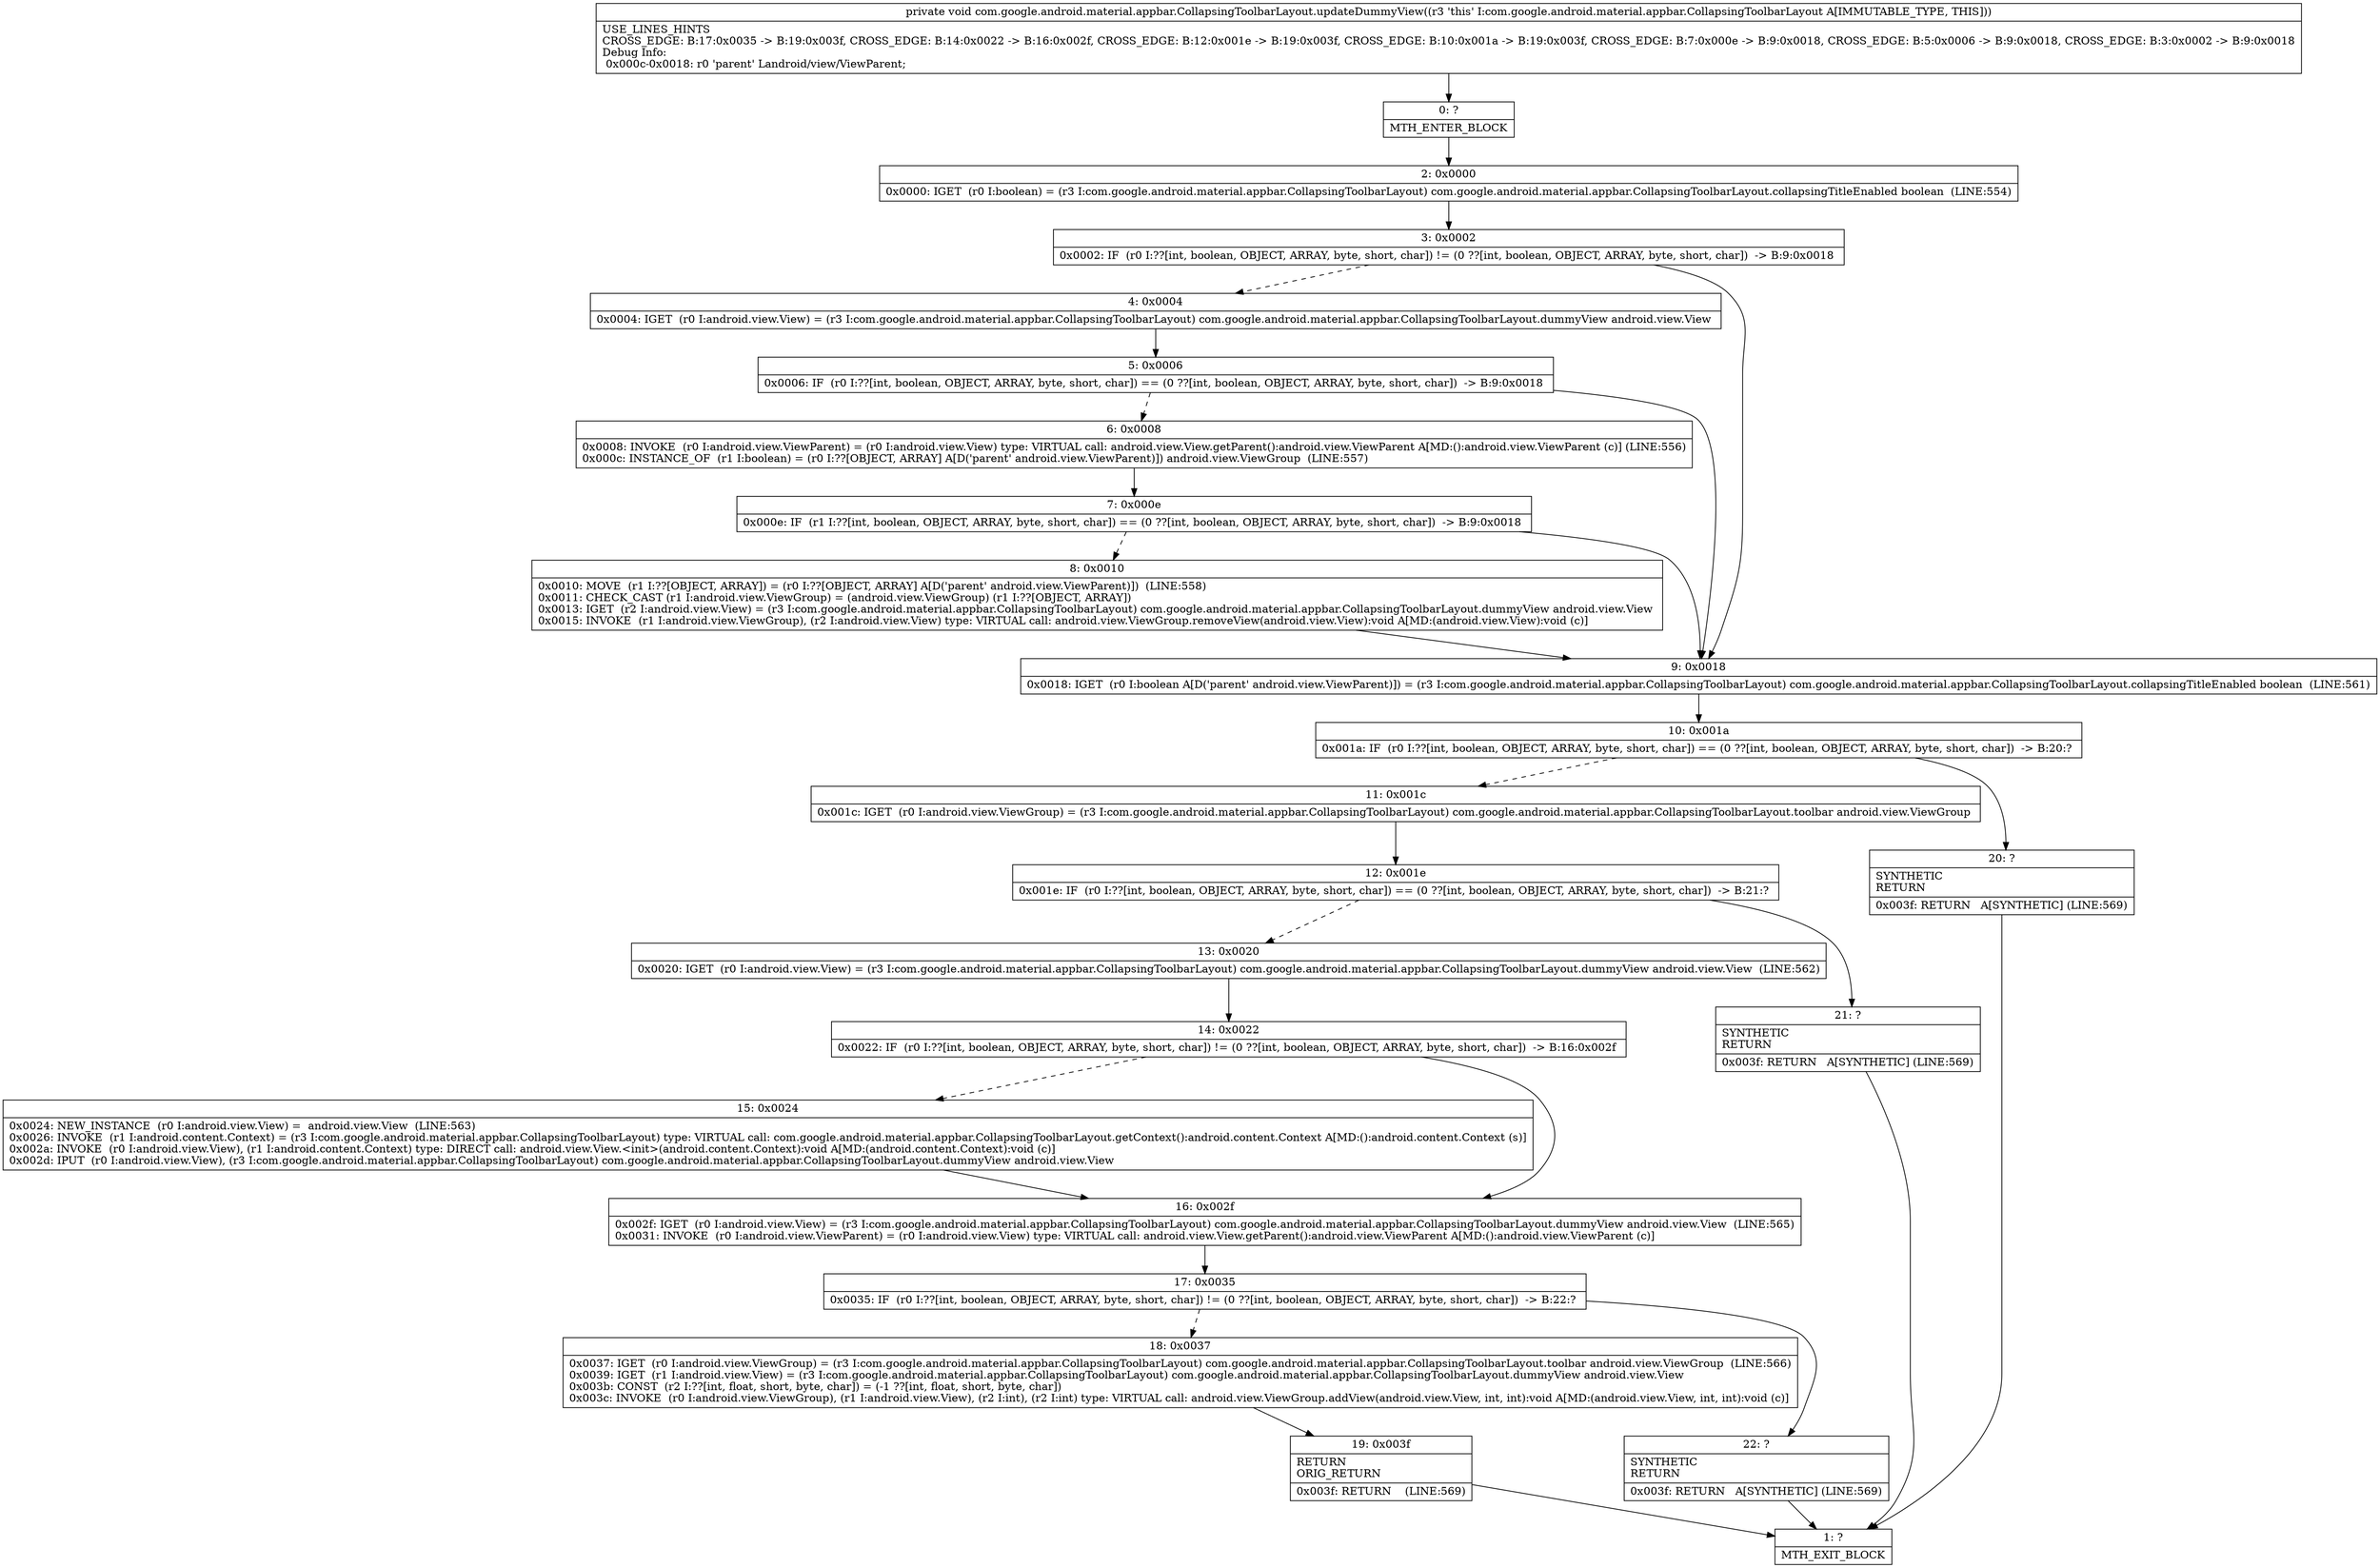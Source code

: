 digraph "CFG forcom.google.android.material.appbar.CollapsingToolbarLayout.updateDummyView()V" {
Node_0 [shape=record,label="{0\:\ ?|MTH_ENTER_BLOCK\l}"];
Node_2 [shape=record,label="{2\:\ 0x0000|0x0000: IGET  (r0 I:boolean) = (r3 I:com.google.android.material.appbar.CollapsingToolbarLayout) com.google.android.material.appbar.CollapsingToolbarLayout.collapsingTitleEnabled boolean  (LINE:554)\l}"];
Node_3 [shape=record,label="{3\:\ 0x0002|0x0002: IF  (r0 I:??[int, boolean, OBJECT, ARRAY, byte, short, char]) != (0 ??[int, boolean, OBJECT, ARRAY, byte, short, char])  \-\> B:9:0x0018 \l}"];
Node_4 [shape=record,label="{4\:\ 0x0004|0x0004: IGET  (r0 I:android.view.View) = (r3 I:com.google.android.material.appbar.CollapsingToolbarLayout) com.google.android.material.appbar.CollapsingToolbarLayout.dummyView android.view.View \l}"];
Node_5 [shape=record,label="{5\:\ 0x0006|0x0006: IF  (r0 I:??[int, boolean, OBJECT, ARRAY, byte, short, char]) == (0 ??[int, boolean, OBJECT, ARRAY, byte, short, char])  \-\> B:9:0x0018 \l}"];
Node_6 [shape=record,label="{6\:\ 0x0008|0x0008: INVOKE  (r0 I:android.view.ViewParent) = (r0 I:android.view.View) type: VIRTUAL call: android.view.View.getParent():android.view.ViewParent A[MD:():android.view.ViewParent (c)] (LINE:556)\l0x000c: INSTANCE_OF  (r1 I:boolean) = (r0 I:??[OBJECT, ARRAY] A[D('parent' android.view.ViewParent)]) android.view.ViewGroup  (LINE:557)\l}"];
Node_7 [shape=record,label="{7\:\ 0x000e|0x000e: IF  (r1 I:??[int, boolean, OBJECT, ARRAY, byte, short, char]) == (0 ??[int, boolean, OBJECT, ARRAY, byte, short, char])  \-\> B:9:0x0018 \l}"];
Node_8 [shape=record,label="{8\:\ 0x0010|0x0010: MOVE  (r1 I:??[OBJECT, ARRAY]) = (r0 I:??[OBJECT, ARRAY] A[D('parent' android.view.ViewParent)])  (LINE:558)\l0x0011: CHECK_CAST (r1 I:android.view.ViewGroup) = (android.view.ViewGroup) (r1 I:??[OBJECT, ARRAY]) \l0x0013: IGET  (r2 I:android.view.View) = (r3 I:com.google.android.material.appbar.CollapsingToolbarLayout) com.google.android.material.appbar.CollapsingToolbarLayout.dummyView android.view.View \l0x0015: INVOKE  (r1 I:android.view.ViewGroup), (r2 I:android.view.View) type: VIRTUAL call: android.view.ViewGroup.removeView(android.view.View):void A[MD:(android.view.View):void (c)]\l}"];
Node_9 [shape=record,label="{9\:\ 0x0018|0x0018: IGET  (r0 I:boolean A[D('parent' android.view.ViewParent)]) = (r3 I:com.google.android.material.appbar.CollapsingToolbarLayout) com.google.android.material.appbar.CollapsingToolbarLayout.collapsingTitleEnabled boolean  (LINE:561)\l}"];
Node_10 [shape=record,label="{10\:\ 0x001a|0x001a: IF  (r0 I:??[int, boolean, OBJECT, ARRAY, byte, short, char]) == (0 ??[int, boolean, OBJECT, ARRAY, byte, short, char])  \-\> B:20:? \l}"];
Node_11 [shape=record,label="{11\:\ 0x001c|0x001c: IGET  (r0 I:android.view.ViewGroup) = (r3 I:com.google.android.material.appbar.CollapsingToolbarLayout) com.google.android.material.appbar.CollapsingToolbarLayout.toolbar android.view.ViewGroup \l}"];
Node_12 [shape=record,label="{12\:\ 0x001e|0x001e: IF  (r0 I:??[int, boolean, OBJECT, ARRAY, byte, short, char]) == (0 ??[int, boolean, OBJECT, ARRAY, byte, short, char])  \-\> B:21:? \l}"];
Node_13 [shape=record,label="{13\:\ 0x0020|0x0020: IGET  (r0 I:android.view.View) = (r3 I:com.google.android.material.appbar.CollapsingToolbarLayout) com.google.android.material.appbar.CollapsingToolbarLayout.dummyView android.view.View  (LINE:562)\l}"];
Node_14 [shape=record,label="{14\:\ 0x0022|0x0022: IF  (r0 I:??[int, boolean, OBJECT, ARRAY, byte, short, char]) != (0 ??[int, boolean, OBJECT, ARRAY, byte, short, char])  \-\> B:16:0x002f \l}"];
Node_15 [shape=record,label="{15\:\ 0x0024|0x0024: NEW_INSTANCE  (r0 I:android.view.View) =  android.view.View  (LINE:563)\l0x0026: INVOKE  (r1 I:android.content.Context) = (r3 I:com.google.android.material.appbar.CollapsingToolbarLayout) type: VIRTUAL call: com.google.android.material.appbar.CollapsingToolbarLayout.getContext():android.content.Context A[MD:():android.content.Context (s)]\l0x002a: INVOKE  (r0 I:android.view.View), (r1 I:android.content.Context) type: DIRECT call: android.view.View.\<init\>(android.content.Context):void A[MD:(android.content.Context):void (c)]\l0x002d: IPUT  (r0 I:android.view.View), (r3 I:com.google.android.material.appbar.CollapsingToolbarLayout) com.google.android.material.appbar.CollapsingToolbarLayout.dummyView android.view.View \l}"];
Node_16 [shape=record,label="{16\:\ 0x002f|0x002f: IGET  (r0 I:android.view.View) = (r3 I:com.google.android.material.appbar.CollapsingToolbarLayout) com.google.android.material.appbar.CollapsingToolbarLayout.dummyView android.view.View  (LINE:565)\l0x0031: INVOKE  (r0 I:android.view.ViewParent) = (r0 I:android.view.View) type: VIRTUAL call: android.view.View.getParent():android.view.ViewParent A[MD:():android.view.ViewParent (c)]\l}"];
Node_17 [shape=record,label="{17\:\ 0x0035|0x0035: IF  (r0 I:??[int, boolean, OBJECT, ARRAY, byte, short, char]) != (0 ??[int, boolean, OBJECT, ARRAY, byte, short, char])  \-\> B:22:? \l}"];
Node_18 [shape=record,label="{18\:\ 0x0037|0x0037: IGET  (r0 I:android.view.ViewGroup) = (r3 I:com.google.android.material.appbar.CollapsingToolbarLayout) com.google.android.material.appbar.CollapsingToolbarLayout.toolbar android.view.ViewGroup  (LINE:566)\l0x0039: IGET  (r1 I:android.view.View) = (r3 I:com.google.android.material.appbar.CollapsingToolbarLayout) com.google.android.material.appbar.CollapsingToolbarLayout.dummyView android.view.View \l0x003b: CONST  (r2 I:??[int, float, short, byte, char]) = (\-1 ??[int, float, short, byte, char]) \l0x003c: INVOKE  (r0 I:android.view.ViewGroup), (r1 I:android.view.View), (r2 I:int), (r2 I:int) type: VIRTUAL call: android.view.ViewGroup.addView(android.view.View, int, int):void A[MD:(android.view.View, int, int):void (c)]\l}"];
Node_19 [shape=record,label="{19\:\ 0x003f|RETURN\lORIG_RETURN\l|0x003f: RETURN    (LINE:569)\l}"];
Node_1 [shape=record,label="{1\:\ ?|MTH_EXIT_BLOCK\l}"];
Node_22 [shape=record,label="{22\:\ ?|SYNTHETIC\lRETURN\l|0x003f: RETURN   A[SYNTHETIC] (LINE:569)\l}"];
Node_21 [shape=record,label="{21\:\ ?|SYNTHETIC\lRETURN\l|0x003f: RETURN   A[SYNTHETIC] (LINE:569)\l}"];
Node_20 [shape=record,label="{20\:\ ?|SYNTHETIC\lRETURN\l|0x003f: RETURN   A[SYNTHETIC] (LINE:569)\l}"];
MethodNode[shape=record,label="{private void com.google.android.material.appbar.CollapsingToolbarLayout.updateDummyView((r3 'this' I:com.google.android.material.appbar.CollapsingToolbarLayout A[IMMUTABLE_TYPE, THIS]))  | USE_LINES_HINTS\lCROSS_EDGE: B:17:0x0035 \-\> B:19:0x003f, CROSS_EDGE: B:14:0x0022 \-\> B:16:0x002f, CROSS_EDGE: B:12:0x001e \-\> B:19:0x003f, CROSS_EDGE: B:10:0x001a \-\> B:19:0x003f, CROSS_EDGE: B:7:0x000e \-\> B:9:0x0018, CROSS_EDGE: B:5:0x0006 \-\> B:9:0x0018, CROSS_EDGE: B:3:0x0002 \-\> B:9:0x0018\lDebug Info:\l  0x000c\-0x0018: r0 'parent' Landroid\/view\/ViewParent;\l}"];
MethodNode -> Node_0;Node_0 -> Node_2;
Node_2 -> Node_3;
Node_3 -> Node_4[style=dashed];
Node_3 -> Node_9;
Node_4 -> Node_5;
Node_5 -> Node_6[style=dashed];
Node_5 -> Node_9;
Node_6 -> Node_7;
Node_7 -> Node_8[style=dashed];
Node_7 -> Node_9;
Node_8 -> Node_9;
Node_9 -> Node_10;
Node_10 -> Node_11[style=dashed];
Node_10 -> Node_20;
Node_11 -> Node_12;
Node_12 -> Node_13[style=dashed];
Node_12 -> Node_21;
Node_13 -> Node_14;
Node_14 -> Node_15[style=dashed];
Node_14 -> Node_16;
Node_15 -> Node_16;
Node_16 -> Node_17;
Node_17 -> Node_18[style=dashed];
Node_17 -> Node_22;
Node_18 -> Node_19;
Node_19 -> Node_1;
Node_22 -> Node_1;
Node_21 -> Node_1;
Node_20 -> Node_1;
}

